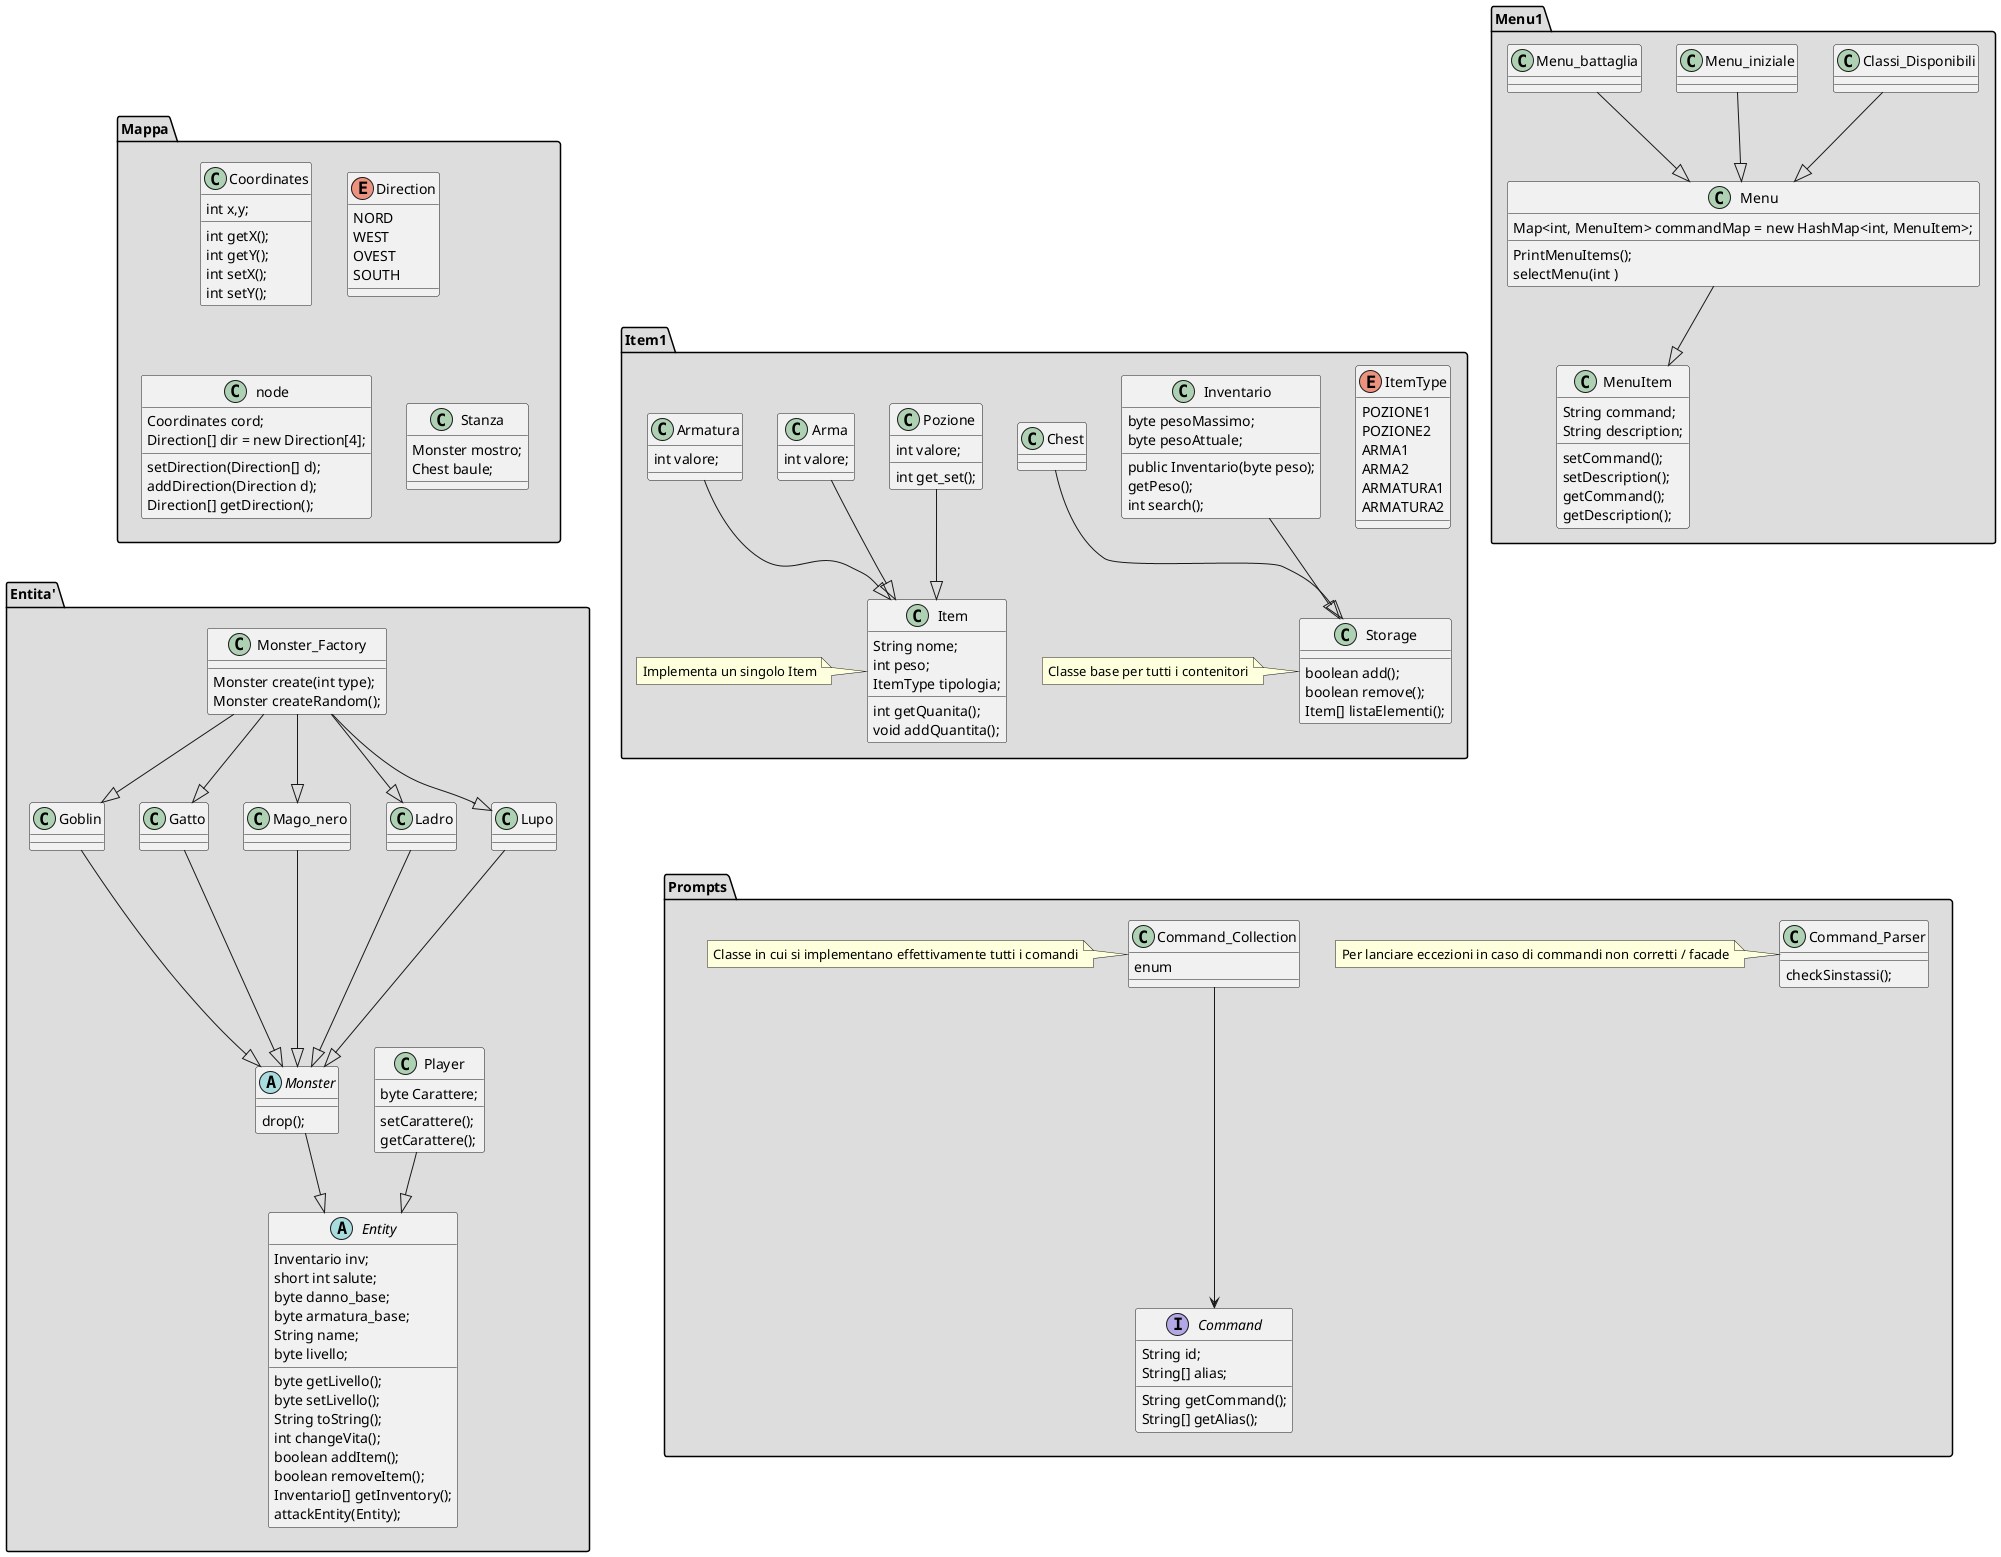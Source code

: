 @startuml
package "Item1" #DDDDDD{  /'songole tipologie elementi'/
 class Item {
   String nome;
   int peso;
   ItemType tipologia;   
  int getQuanita();
  void addQuantita();
   /'tutti set get'/
  
}
   enum ItemType{
POZIONE1
POZIONE2
ARMA1
ARMA2
ARMATURA1
ARMATURA2
}
note left of Item : Implementa un singolo Item 

 class Storage{   /'gestire elementi'/

  boolean add();
  boolean remove();   /'perché se si prova a cavare qualcosa non esiste ; oppure lancia una eccezione'/
  Item[] listaElementi();
}   
note left of Storage : Classe base per tutti i contenitori
 class Inventario{ /'del player'/
  byte pesoMassimo;
  byte pesoAttuale;  

  public Inventario(byte peso);
  getPeso();
  int search();
}
   class Chest{}

   class Arma{
int valore;
}
   class Armatura{
int valore;
}
   class Pozione{
int valore;
int get_set();
}
}
Inventario --|> Storage
Arma --|> Item
Armatura --|> Item
Pozione --|> Item
Chest --|> Storage


package "Entita'" #DDDDDD{ /'ADT tutti tipi di entità '/

abstract class Entity{
  Inventario inv;
  short int salute;
  byte danno_base;
  byte armatura_base;
  String name;
  byte livello;

  byte getLivello();
  byte setLivello();
  String toString();
  int changeVita();
  boolean addItem();
  boolean removeItem();
  Inventario[] getInventory();
  attackEntity(Entity);           /'con relativa probabilità'/
} 
class Player{
  byte Carattere;
  setCarattere();
  getCarattere();


}
abstract class Monster{
  drop();   /'get inventory'/
}
class Monster_Factory{            /'classe astratta gestisce mostri'/

  Monster create(int type);
  Monster createRandom();
}
class Gatto{

}
class Mago_nero{

}
class Ladro{

}
class Lupo{

}
class Goblin{

}
}
Player --|>Entity
Monster --|>Entity
Gatto ---|> Monster
Mago_nero ---|> Monster
Goblin ---|> Monster
Lupo ---|> Monster
Ladro ---|> Monster

Monster_Factory--|>Gatto
Monster_Factory--|>Mago_nero 
Monster_Factory--|>Goblin 
Monster_Factory--|>Lupo 
Monster_Factory--|>Ladro 


package Menu1 #DDDDDD{
class MenuItem{
   String command;
   String description;

  setCommand();
  setDescription();
  getCommand();
  getDescription();
  }

class Menu{
   Map<int, MenuItem> commandMap = new HashMap<int, MenuItem>;
  
   PrintMenuItems();
   selectMenu(int )
}
   class Classi_Disponibili {}
   class Menu_iniziale{}
   class Menu_battaglia{}
}
Menu --|> MenuItem
Classi_Disponibili --|> Menu
Menu_iniziale --|> Menu
Menu_battaglia --|> Menu


package Mappa #DDDDDD{             
   class Coordinates{
  int x,y;
  int getX();
  int getY();
  int setX();
  int setY();

}

enum  Direction{
  NORD
  WEST
  OVEST
  SOUTH
}

class node
{
  Coordinates cord;
  Direction[] dir = new Direction[4];
  setDirection(Direction[] d);
  addDirection(Direction d);
  Direction[] getDirection();

}
   class Stanza{
  Monster mostro;
  Chest baule;
}

}


package Prompts #DDDDDD{
interface Command{              /'tutti i comandi in lista'/
  String id;
  String[] alias;

  String getCommand();
  String[] getAlias();
}
class Command_Collection{
  enum
}
class Command_Parser{           /'divide per la sintassi'/

  checkSinstassi();
} 
note left of Command_Parser : Per lanciare eccezioni in caso di commandi non corretti / facade
note left of Command_Collection : Classe in cui si implementano effettivamente tutti i comandi
}
Command_Collection ---> Command



Menu ---[hidden] Item
Item ---[hidden]> Prompts
Mappa ---[hidden]> "Entita'"
"Entita'" ---[hidden]> Prompts
@enduml

